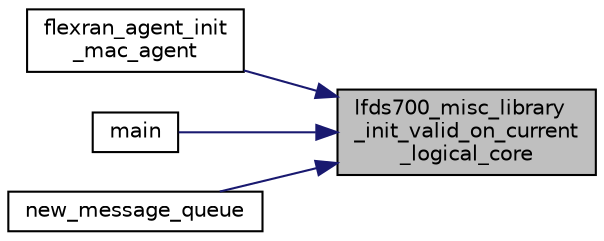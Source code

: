 digraph "lfds700_misc_library_init_valid_on_current_logical_core"
{
 // LATEX_PDF_SIZE
  edge [fontname="Helvetica",fontsize="10",labelfontname="Helvetica",labelfontsize="10"];
  node [fontname="Helvetica",fontsize="10",shape=record];
  rankdir="RL";
  Node1 [label="lfds700_misc_library\l_init_valid_on_current\l_logical_core",height=0.2,width=0.4,color="black", fillcolor="grey75", style="filled", fontcolor="black",tooltip=" "];
  Node1 -> Node2 [dir="back",color="midnightblue",fontsize="10",style="solid",fontname="Helvetica"];
  Node2 [label="flexran_agent_init\l_mac_agent",height=0.2,width=0.4,color="black", fillcolor="white", style="filled",URL="$flexran__agent__mac_8h.html#aad80966dd073eeaef24ccde4b600e599",tooltip=" "];
  Node1 -> Node3 [dir="back",color="midnightblue",fontsize="10",style="solid",fontname="Helvetica"];
  Node3 [label="main",height=0.2,width=0.4,color="black", fillcolor="white", style="filled",URL="$UTIL_2LFDS_2liblfds7_80_80_2test_2src_2main_8c.html#a3c04138a5bfe5d72780bb7e82a18e627",tooltip=" "];
  Node1 -> Node4 [dir="back",color="midnightblue",fontsize="10",style="solid",fontname="Helvetica"];
  Node4 [label="new_message_queue",height=0.2,width=0.4,color="black", fillcolor="white", style="filled",URL="$ringbuffer__queue_8h.html#adc3bcd520309cc245f346865bf2d0773",tooltip=" "];
}
